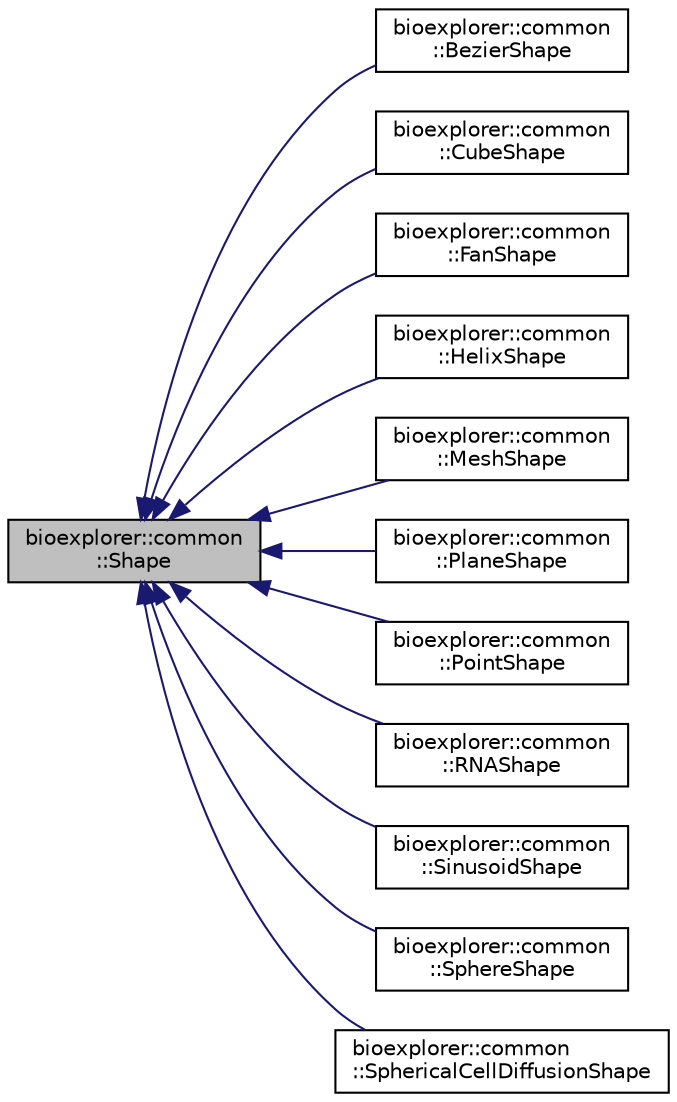 digraph "bioexplorer::common::Shape"
{
 // LATEX_PDF_SIZE
  edge [fontname="Helvetica",fontsize="10",labelfontname="Helvetica",labelfontsize="10"];
  node [fontname="Helvetica",fontsize="10",shape=record];
  rankdir="LR";
  Node1 [label="bioexplorer::common\l::Shape",height=0.2,width=0.4,color="black", fillcolor="grey75", style="filled", fontcolor="black",tooltip="The shape class allows the creation of 3D shapes generated by a number of element instances...."];
  Node1 -> Node2 [dir="back",color="midnightblue",fontsize="10",style="solid",fontname="Helvetica"];
  Node2 [label="bioexplorer::common\l::BezierShape",height=0.2,width=0.4,color="black", fillcolor="white", style="filled",URL="$d2/d30/classbioexplorer_1_1common_1_1BezierShape.html",tooltip=" "];
  Node1 -> Node3 [dir="back",color="midnightblue",fontsize="10",style="solid",fontname="Helvetica"];
  Node3 [label="bioexplorer::common\l::CubeShape",height=0.2,width=0.4,color="black", fillcolor="white", style="filled",URL="$d5/dd3/classbioexplorer_1_1common_1_1CubeShape.html",tooltip=" "];
  Node1 -> Node4 [dir="back",color="midnightblue",fontsize="10",style="solid",fontname="Helvetica"];
  Node4 [label="bioexplorer::common\l::FanShape",height=0.2,width=0.4,color="black", fillcolor="white", style="filled",URL="$dc/d3d/classbioexplorer_1_1common_1_1FanShape.html",tooltip=" "];
  Node1 -> Node5 [dir="back",color="midnightblue",fontsize="10",style="solid",fontname="Helvetica"];
  Node5 [label="bioexplorer::common\l::HelixShape",height=0.2,width=0.4,color="black", fillcolor="white", style="filled",URL="$de/d5f/classbioexplorer_1_1common_1_1HelixShape.html",tooltip=" "];
  Node1 -> Node6 [dir="back",color="midnightblue",fontsize="10",style="solid",fontname="Helvetica"];
  Node6 [label="bioexplorer::common\l::MeshShape",height=0.2,width=0.4,color="black", fillcolor="white", style="filled",URL="$df/d25/classbioexplorer_1_1common_1_1MeshShape.html",tooltip=" "];
  Node1 -> Node7 [dir="back",color="midnightblue",fontsize="10",style="solid",fontname="Helvetica"];
  Node7 [label="bioexplorer::common\l::PlaneShape",height=0.2,width=0.4,color="black", fillcolor="white", style="filled",URL="$d8/d3b/classbioexplorer_1_1common_1_1PlaneShape.html",tooltip=" "];
  Node1 -> Node8 [dir="back",color="midnightblue",fontsize="10",style="solid",fontname="Helvetica"];
  Node8 [label="bioexplorer::common\l::PointShape",height=0.2,width=0.4,color="black", fillcolor="white", style="filled",URL="$d7/d5c/classbioexplorer_1_1common_1_1PointShape.html",tooltip=" "];
  Node1 -> Node9 [dir="back",color="midnightblue",fontsize="10",style="solid",fontname="Helvetica"];
  Node9 [label="bioexplorer::common\l::RNAShape",height=0.2,width=0.4,color="black", fillcolor="white", style="filled",URL="$d4/dc3/classbioexplorer_1_1common_1_1RNAShape.html",tooltip=" "];
  Node1 -> Node10 [dir="back",color="midnightblue",fontsize="10",style="solid",fontname="Helvetica"];
  Node10 [label="bioexplorer::common\l::SinusoidShape",height=0.2,width=0.4,color="black", fillcolor="white", style="filled",URL="$d4/d37/classbioexplorer_1_1common_1_1SinusoidShape.html",tooltip=" "];
  Node1 -> Node11 [dir="back",color="midnightblue",fontsize="10",style="solid",fontname="Helvetica"];
  Node11 [label="bioexplorer::common\l::SphereShape",height=0.2,width=0.4,color="black", fillcolor="white", style="filled",URL="$d5/d1a/classbioexplorer_1_1common_1_1SphereShape.html",tooltip=" "];
  Node1 -> Node12 [dir="back",color="midnightblue",fontsize="10",style="solid",fontname="Helvetica"];
  Node12 [label="bioexplorer::common\l::SphericalCellDiffusionShape",height=0.2,width=0.4,color="black", fillcolor="white", style="filled",URL="$d6/d08/classbioexplorer_1_1common_1_1SphericalCellDiffusionShape.html",tooltip=" "];
}
